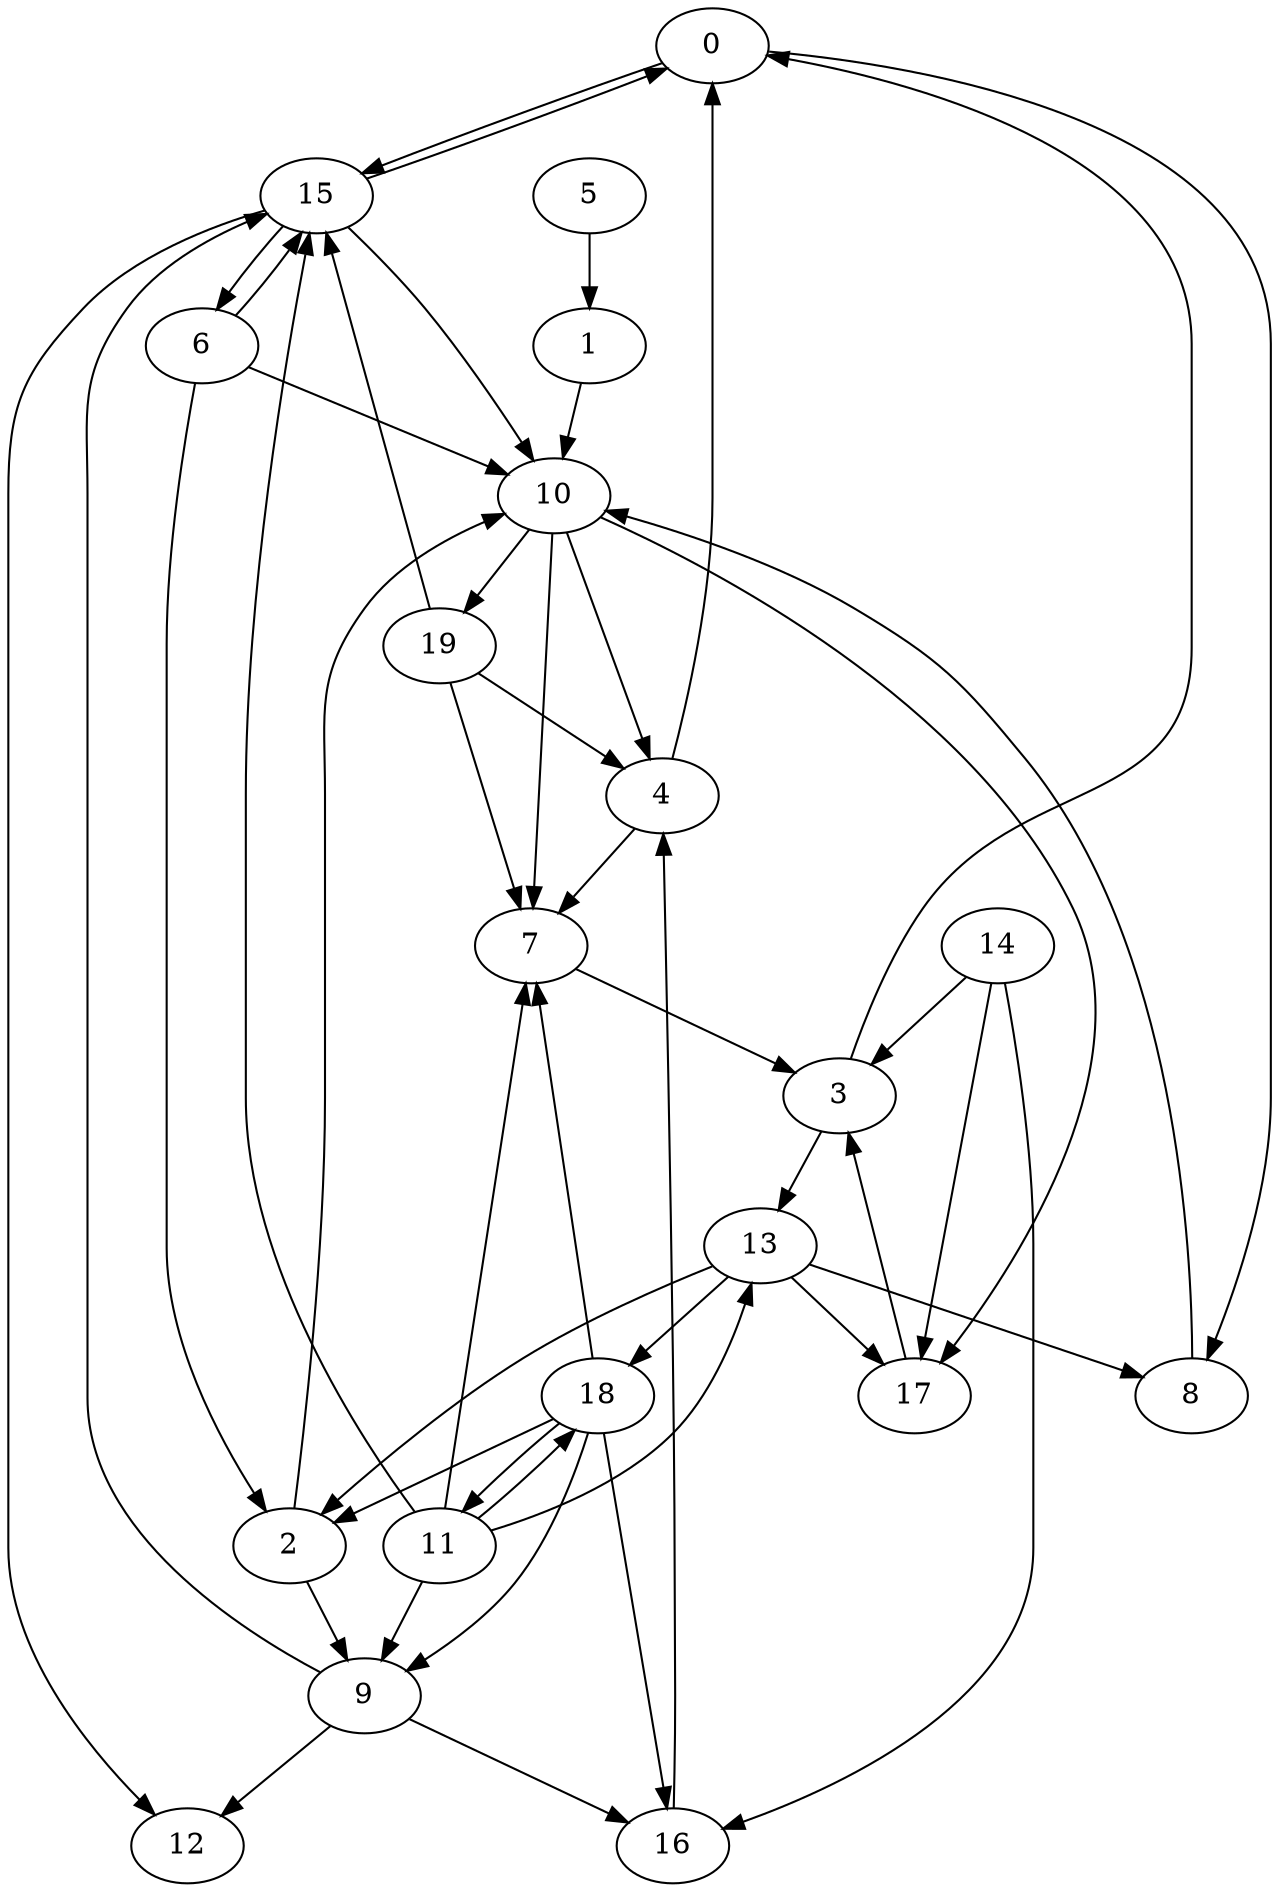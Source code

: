 digraph {0 -> 15[Label=7];
0 -> 8[Label=6];
1 -> 10[Label=9];
2 -> 9[Label=10];
2 -> 10[Label=9];
3 -> 13[Label=3];
3 -> 0[Label=9];
4 -> 0[Label=10];
4 -> 7[Label=4];
5 -> 1[Label=2];
6 -> 10[Label=1];
6 -> 15[Label=3];
6 -> 2[Label=5];
7 -> 3[Label=5];
8 -> 10[Label=9];
9 -> 15[Label=5];
9 -> 12[Label=10];
9 -> 16[Label=3];
10 -> 19[Label=2];
10 -> 4[Label=9];
10 -> 7[Label=3];
10 -> 17[Label=6];
11 -> 18[Label=10];
11 -> 7[Label=6];
11 -> 15[Label=7];
11 -> 13[Label=10];
11 -> 9[Label=7];
13 -> 8[Label=8];
13 -> 17[Label=7];
13 -> 18[Label=2];
13 -> 2[Label=7];
14 -> 17[Label=7];
14 -> 16[Label=8];
14 -> 3[Label=7];
15 -> 12[Label=9];
15 -> 6[Label=1];
15 -> 10[Label=9];
15 -> 0[Label=3];
16 -> 4[Label=8];
17 -> 3[Label=2];
18 -> 11[Label=3];
18 -> 2[Label=8];
18 -> 9[Label=1];
18 -> 16[Label=4];
18 -> 7[Label=3];
19 -> 7[Label=10];
19 -> 4[Label=10];
19 -> 15[Label=5];
}